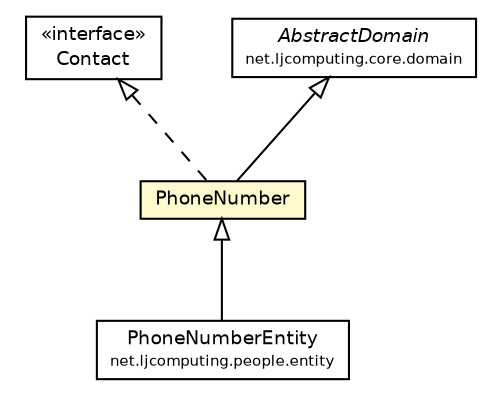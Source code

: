 #!/usr/local/bin/dot
#
# Class diagram 
# Generated by UMLGraph version R5_6 (http://www.umlgraph.org/)
#

digraph G {
	edge [fontname="Helvetica",fontsize=10,labelfontname="Helvetica",labelfontsize=10];
	node [fontname="Helvetica",fontsize=10,shape=plaintext];
	nodesep=0.25;
	ranksep=0.5;
	// net.ljcomputing.people.entity.PhoneNumberEntity
	c1595 [label=<<table title="net.ljcomputing.people.entity.PhoneNumberEntity" border="0" cellborder="1" cellspacing="0" cellpadding="2" port="p" href="../entity/PhoneNumberEntity.html">
		<tr><td><table border="0" cellspacing="0" cellpadding="1">
<tr><td align="center" balign="center"> PhoneNumberEntity </td></tr>
<tr><td align="center" balign="center"><font point-size="7.0"> net.ljcomputing.people.entity </font></td></tr>
		</table></td></tr>
		</table>>, URL="../entity/PhoneNumberEntity.html", fontname="Helvetica", fontcolor="black", fontsize=9.0];
	// net.ljcomputing.people.domain.PhoneNumber
	c1609 [label=<<table title="net.ljcomputing.people.domain.PhoneNumber" border="0" cellborder="1" cellspacing="0" cellpadding="2" port="p" bgcolor="lemonChiffon" href="./PhoneNumber.html">
		<tr><td><table border="0" cellspacing="0" cellpadding="1">
<tr><td align="center" balign="center"> PhoneNumber </td></tr>
		</table></td></tr>
		</table>>, URL="./PhoneNumber.html", fontname="Helvetica", fontcolor="black", fontsize=9.0];
	// net.ljcomputing.people.domain.Contact
	c1616 [label=<<table title="net.ljcomputing.people.domain.Contact" border="0" cellborder="1" cellspacing="0" cellpadding="2" port="p" href="./Contact.html">
		<tr><td><table border="0" cellspacing="0" cellpadding="1">
<tr><td align="center" balign="center"> &#171;interface&#187; </td></tr>
<tr><td align="center" balign="center"> Contact </td></tr>
		</table></td></tr>
		</table>>, URL="./Contact.html", fontname="Helvetica", fontcolor="black", fontsize=9.0];
	//net.ljcomputing.people.entity.PhoneNumberEntity extends net.ljcomputing.people.domain.PhoneNumber
	c1609:p -> c1595:p [dir=back,arrowtail=empty];
	//net.ljcomputing.people.domain.PhoneNumber extends net.ljcomputing.core.domain.AbstractDomain
	c1629:p -> c1609:p [dir=back,arrowtail=empty];
	//net.ljcomputing.people.domain.PhoneNumber implements net.ljcomputing.people.domain.Contact
	c1616:p -> c1609:p [dir=back,arrowtail=empty,style=dashed];
	// net.ljcomputing.core.domain.AbstractDomain
	c1629 [label=<<table title="net.ljcomputing.core.domain.AbstractDomain" border="0" cellborder="1" cellspacing="0" cellpadding="2" port="p">
		<tr><td><table border="0" cellspacing="0" cellpadding="1">
<tr><td align="center" balign="center"><font face="Helvetica-Oblique"> AbstractDomain </font></td></tr>
<tr><td align="center" balign="center"><font point-size="7.0"> net.ljcomputing.core.domain </font></td></tr>
		</table></td></tr>
		</table>>, URL="null", fontname="Helvetica", fontcolor="black", fontsize=9.0];
}

